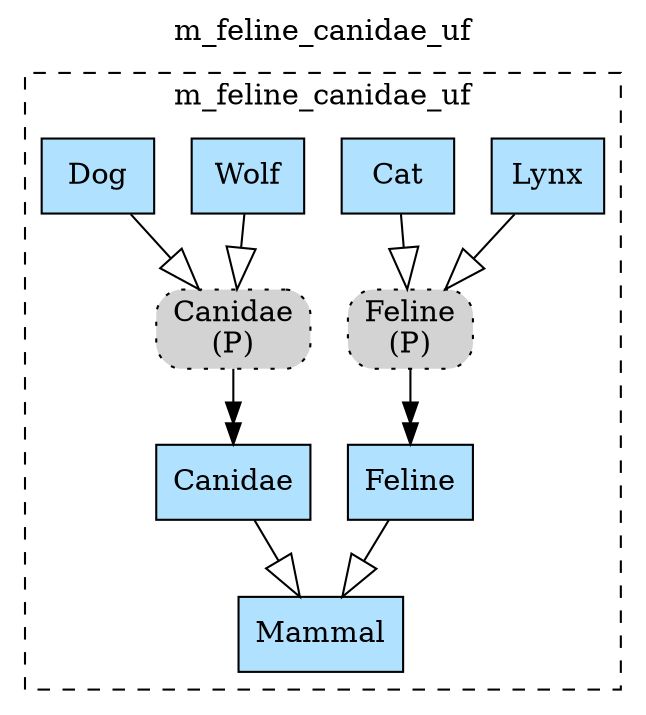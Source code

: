digraph {graph[label=m_feline_canidae_uf,labelloc=tl,labelfontsize=12];
subgraph cluster_m_feline_canidae_uf{style=dashed;label=m_feline_canidae_uf;
"PFeline"[shape=box,fillcolor=lightgray,style ="rounded,filled,dotted",label=<Feline<br/>(P)>];
"PCanidae"[shape=box,fillcolor=lightgray,style ="rounded,filled,dotted",label=<Canidae<br/>(P)>];
"Lynx"[shape=record,fillcolor=lightskyblue1,style = filled,label="Lynx"];
"Cat"[shape=record,fillcolor=lightskyblue1,style = filled,label="Cat"];
"Wolf"[shape=record,fillcolor=lightskyblue1,style = filled,label="Wolf"];
"Dog"[shape=record,fillcolor=lightskyblue1,style = filled,label="Dog"];
"Mammal"[shape=record,fillcolor=lightskyblue1,style = filled,label="Mammal"];
"Canidae"[shape=record,fillcolor=lightskyblue1,style = filled,label="Canidae"];
"Feline"[shape=record,fillcolor=lightskyblue1,style = filled,label="Feline"];

"Lynx"->"PFeline"[arrowhead=onormal,arrowsize=2.0];
"Cat"->"PFeline"[arrowhead=onormal,arrowsize=2.0];
"Wolf"->"PCanidae"[arrowhead=onormal,arrowsize=2.0];
"Dog"->"PCanidae"[arrowhead=onormal,arrowsize=2.0];
"Canidae"->"Mammal"[arrowhead=onormal,arrowsize=2.0];
"Feline"->"Mammal"[arrowhead=onormal,arrowsize=2.0];

}
"PFeline"->"Feline"[arrowhead=normalnormal];
"PCanidae"->"Canidae"[arrowhead=normalnormal];
}